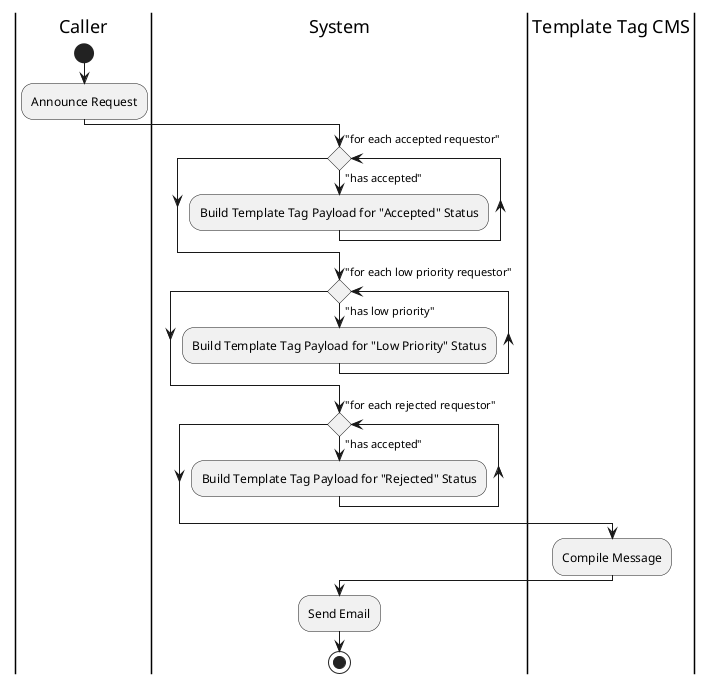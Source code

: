 @startuml AnnounceRequest

skinparam ConditionEndStyle hline
skinparam conditionStyle diamond
skinparam Monochrome true
skinparam Shadowing false

|Caller|
start
:Announce Request;

|System|
while("for each accepted requestor") is ("has accepted")
    :Build Template Tag Payload for "Accepted" Status;
endwhile

while("for each low priority requestor") is ("has low priority")
    :Build Template Tag Payload for "Low Priority" Status;
endwhile

while("for each rejected requestor") is ("has accepted")
    :Build Template Tag Payload for "Rejected" Status;
endwhile

|Template Tag CMS|
:Compile Message;

|System|
:Send Email;
stop

@enduml